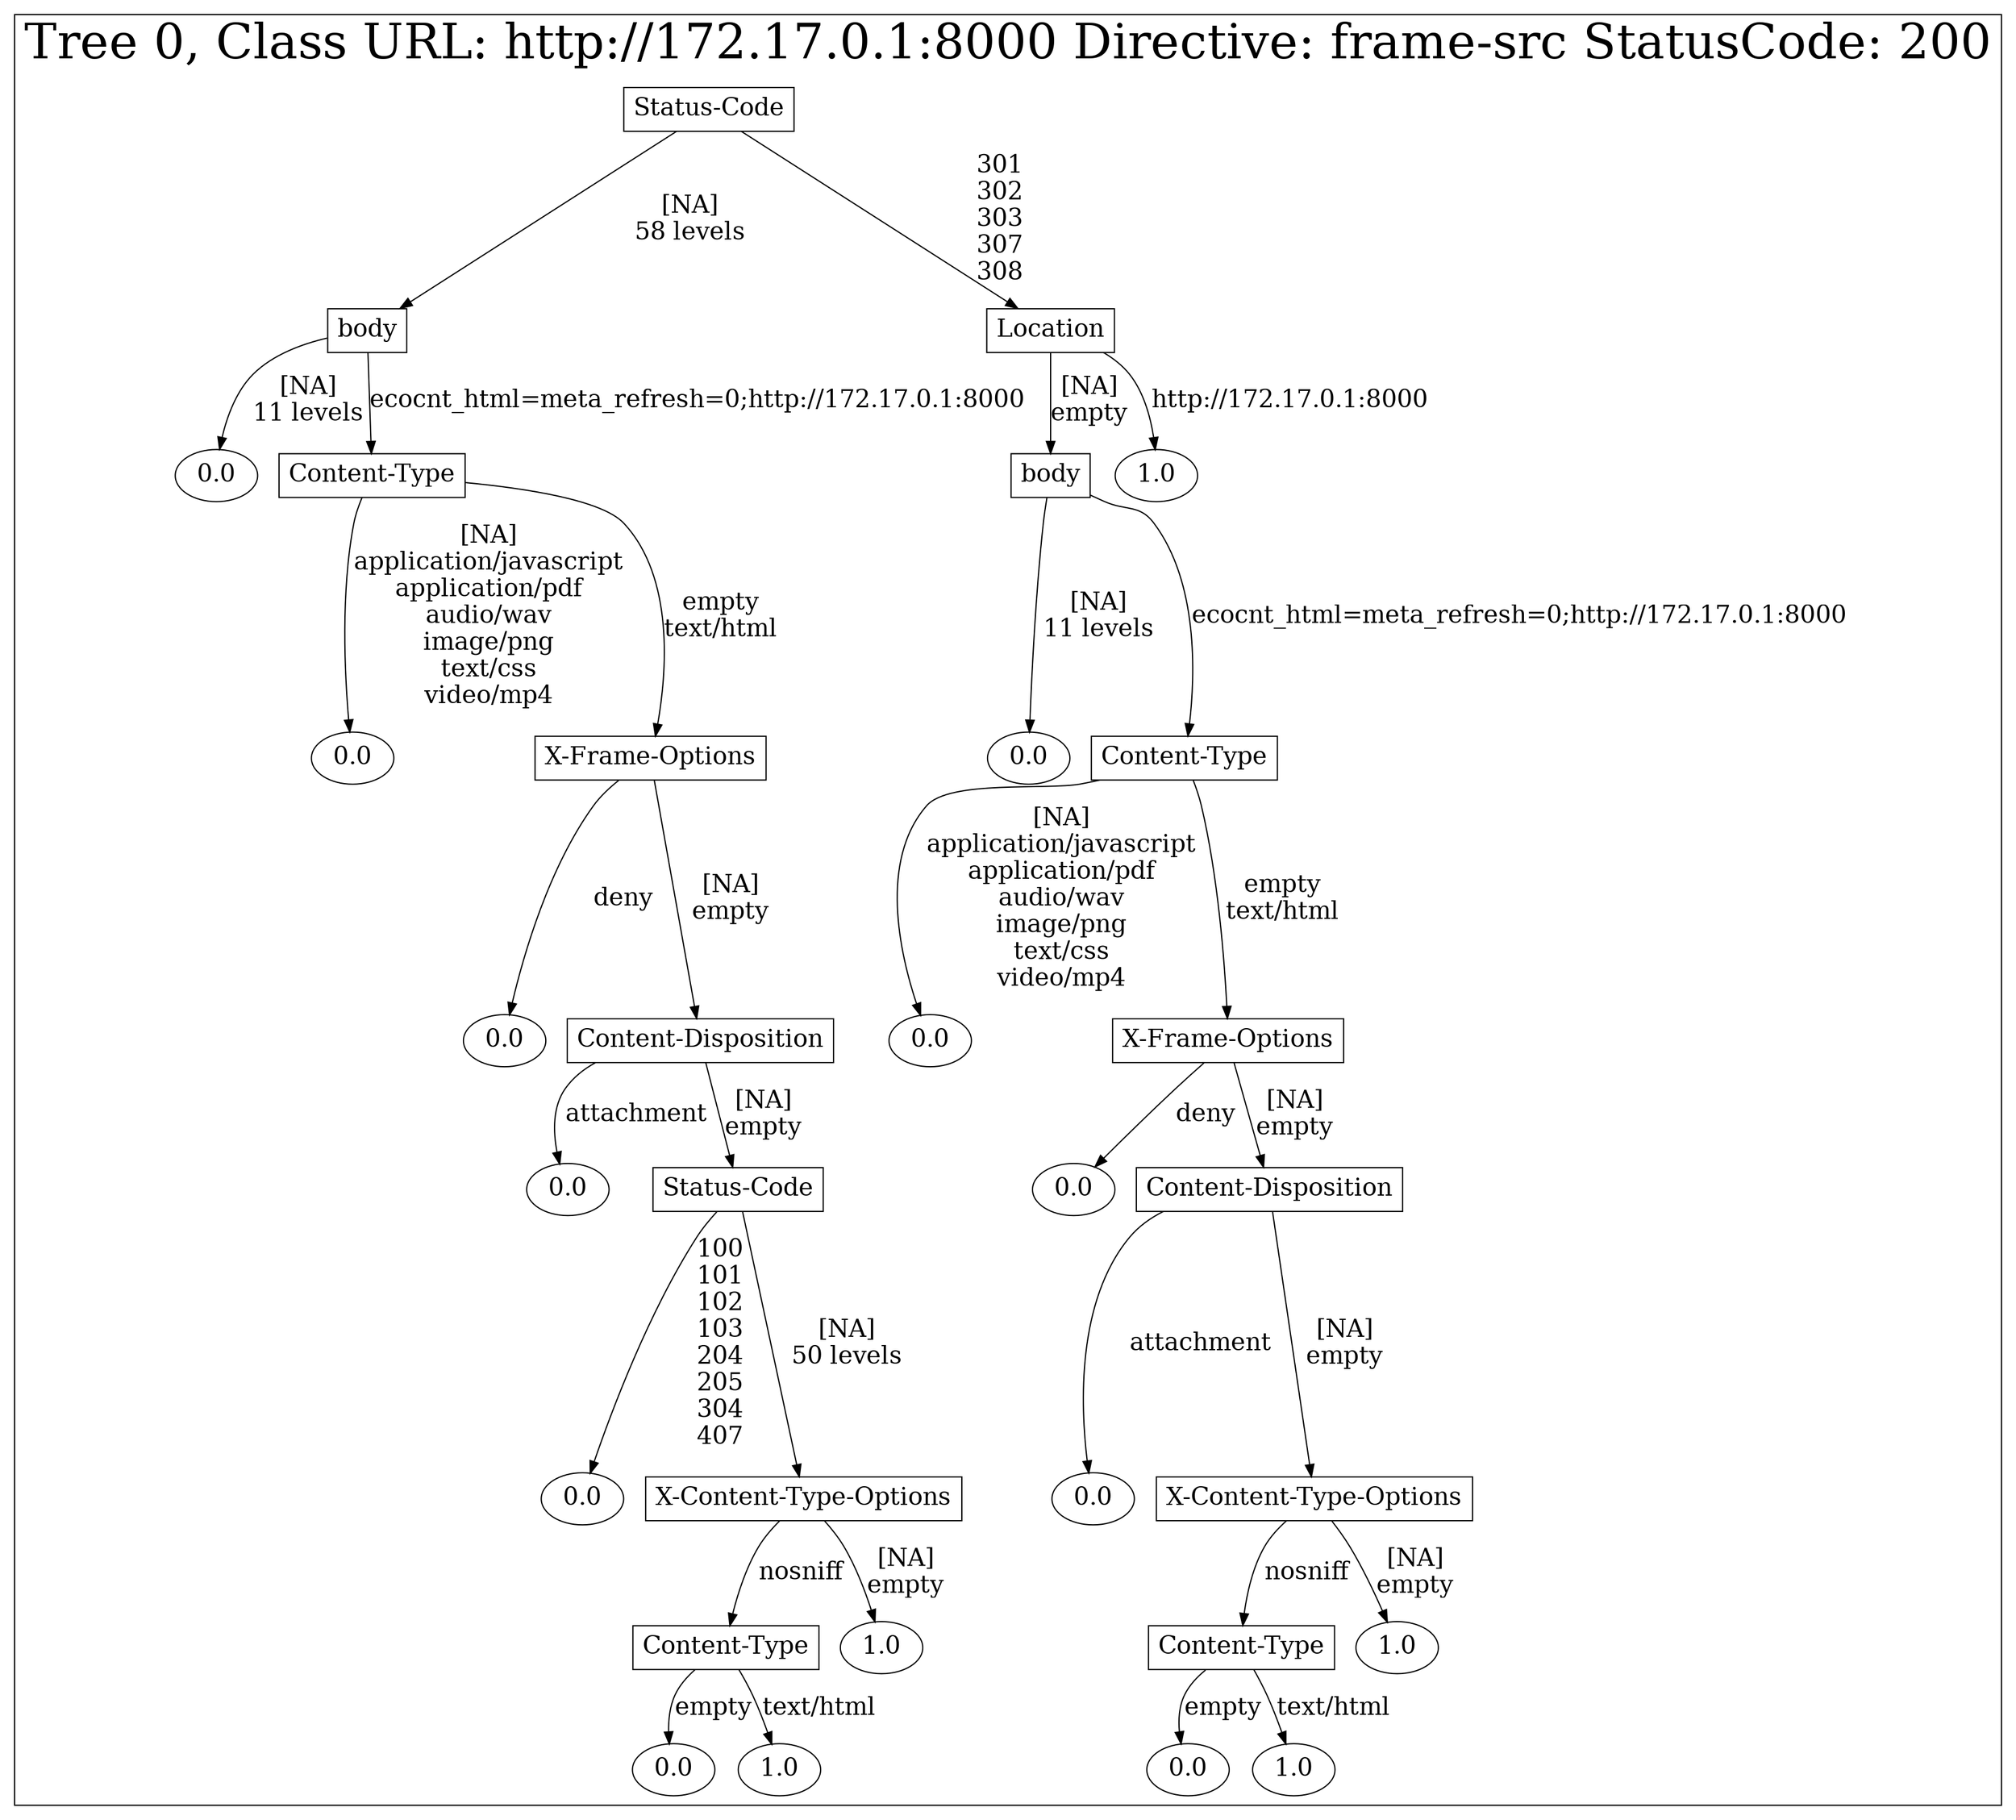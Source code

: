 /*
Generated by:
    http://https://github.com/h2oai/h2o-3/tree/master/h2o-genmodel/src/main/java/hex/genmodel/tools/PrintMojo.java
*/

/*
On a mac:

$ brew install graphviz
$ dot -Tpng file.gv -o file.png
$ open file.png
*/

digraph G {

subgraph cluster_0 {
/* Nodes */

/* Level 0 */
{
"SG_0_Node_0" [shape=box, fontsize=20, label="Status-Code"]
}

/* Level 1 */
{
"SG_0_Node_1" [shape=box, fontsize=20, label="body"]
"SG_0_Node_2" [shape=box, fontsize=20, label="Location"]
}

/* Level 2 */
{
"SG_0_Node_15" [fontsize=20, label="0.0"]
"SG_0_Node_3" [shape=box, fontsize=20, label="Content-Type"]
"SG_0_Node_4" [shape=box, fontsize=20, label="body"]
"SG_0_Node_16" [fontsize=20, label="1.0"]
}

/* Level 3 */
{
"SG_0_Node_17" [fontsize=20, label="0.0"]
"SG_0_Node_5" [shape=box, fontsize=20, label="X-Frame-Options"]
"SG_0_Node_18" [fontsize=20, label="0.0"]
"SG_0_Node_6" [shape=box, fontsize=20, label="Content-Type"]
}

/* Level 4 */
{
"SG_0_Node_19" [fontsize=20, label="0.0"]
"SG_0_Node_7" [shape=box, fontsize=20, label="Content-Disposition"]
"SG_0_Node_20" [fontsize=20, label="0.0"]
"SG_0_Node_8" [shape=box, fontsize=20, label="X-Frame-Options"]
}

/* Level 5 */
{
"SG_0_Node_21" [fontsize=20, label="0.0"]
"SG_0_Node_9" [shape=box, fontsize=20, label="Status-Code"]
"SG_0_Node_22" [fontsize=20, label="0.0"]
"SG_0_Node_10" [shape=box, fontsize=20, label="Content-Disposition"]
}

/* Level 6 */
{
"SG_0_Node_23" [fontsize=20, label="0.0"]
"SG_0_Node_11" [shape=box, fontsize=20, label="X-Content-Type-Options"]
"SG_0_Node_24" [fontsize=20, label="0.0"]
"SG_0_Node_12" [shape=box, fontsize=20, label="X-Content-Type-Options"]
}

/* Level 7 */
{
"SG_0_Node_13" [shape=box, fontsize=20, label="Content-Type"]
"SG_0_Node_25" [fontsize=20, label="1.0"]
"SG_0_Node_14" [shape=box, fontsize=20, label="Content-Type"]
"SG_0_Node_26" [fontsize=20, label="1.0"]
}

/* Level 8 */
{
"SG_0_Node_27" [fontsize=20, label="0.0"]
"SG_0_Node_28" [fontsize=20, label="1.0"]
"SG_0_Node_29" [fontsize=20, label="0.0"]
"SG_0_Node_30" [fontsize=20, label="1.0"]
}

/* Edges */
"SG_0_Node_0" -> "SG_0_Node_1" [fontsize=20, label="[NA]
58 levels
"]
"SG_0_Node_0" -> "SG_0_Node_2" [fontsize=20, label="301
302
303
307
308
"]
"SG_0_Node_2" -> "SG_0_Node_4" [fontsize=20, label="[NA]
empty
"]
"SG_0_Node_2" -> "SG_0_Node_16" [fontsize=20, label="http://172.17.0.1:8000
"]
"SG_0_Node_4" -> "SG_0_Node_18" [fontsize=20, label="[NA]
11 levels
"]
"SG_0_Node_4" -> "SG_0_Node_6" [fontsize=20, label="ecocnt_html=meta_refresh=0;http://172.17.0.1:8000
"]
"SG_0_Node_6" -> "SG_0_Node_20" [fontsize=20, label="[NA]
application/javascript
application/pdf
audio/wav
image/png
text/css
video/mp4
"]
"SG_0_Node_6" -> "SG_0_Node_8" [fontsize=20, label="empty
text/html
"]
"SG_0_Node_8" -> "SG_0_Node_22" [fontsize=20, label="deny
"]
"SG_0_Node_8" -> "SG_0_Node_10" [fontsize=20, label="[NA]
empty
"]
"SG_0_Node_10" -> "SG_0_Node_24" [fontsize=20, label="attachment
"]
"SG_0_Node_10" -> "SG_0_Node_12" [fontsize=20, label="[NA]
empty
"]
"SG_0_Node_12" -> "SG_0_Node_14" [fontsize=20, label="nosniff
"]
"SG_0_Node_12" -> "SG_0_Node_26" [fontsize=20, label="[NA]
empty
"]
"SG_0_Node_14" -> "SG_0_Node_29" [fontsize=20, label="empty
"]
"SG_0_Node_14" -> "SG_0_Node_30" [fontsize=20, label="text/html
"]
"SG_0_Node_1" -> "SG_0_Node_15" [fontsize=20, label="[NA]
11 levels
"]
"SG_0_Node_1" -> "SG_0_Node_3" [fontsize=20, label="ecocnt_html=meta_refresh=0;http://172.17.0.1:8000
"]
"SG_0_Node_3" -> "SG_0_Node_17" [fontsize=20, label="[NA]
application/javascript
application/pdf
audio/wav
image/png
text/css
video/mp4
"]
"SG_0_Node_3" -> "SG_0_Node_5" [fontsize=20, label="empty
text/html
"]
"SG_0_Node_5" -> "SG_0_Node_19" [fontsize=20, label="deny
"]
"SG_0_Node_5" -> "SG_0_Node_7" [fontsize=20, label="[NA]
empty
"]
"SG_0_Node_7" -> "SG_0_Node_21" [fontsize=20, label="attachment
"]
"SG_0_Node_7" -> "SG_0_Node_9" [fontsize=20, label="[NA]
empty
"]
"SG_0_Node_9" -> "SG_0_Node_23" [fontsize=20, label="100
101
102
103
204
205
304
407
"]
"SG_0_Node_9" -> "SG_0_Node_11" [fontsize=20, label="[NA]
50 levels
"]
"SG_0_Node_11" -> "SG_0_Node_13" [fontsize=20, label="nosniff
"]
"SG_0_Node_11" -> "SG_0_Node_25" [fontsize=20, label="[NA]
empty
"]
"SG_0_Node_13" -> "SG_0_Node_27" [fontsize=20, label="empty
"]
"SG_0_Node_13" -> "SG_0_Node_28" [fontsize=20, label="text/html
"]

fontsize=40
label="Tree 0, Class URL: http://172.17.0.1:8000 Directive: frame-src StatusCode: 200"
}

}

